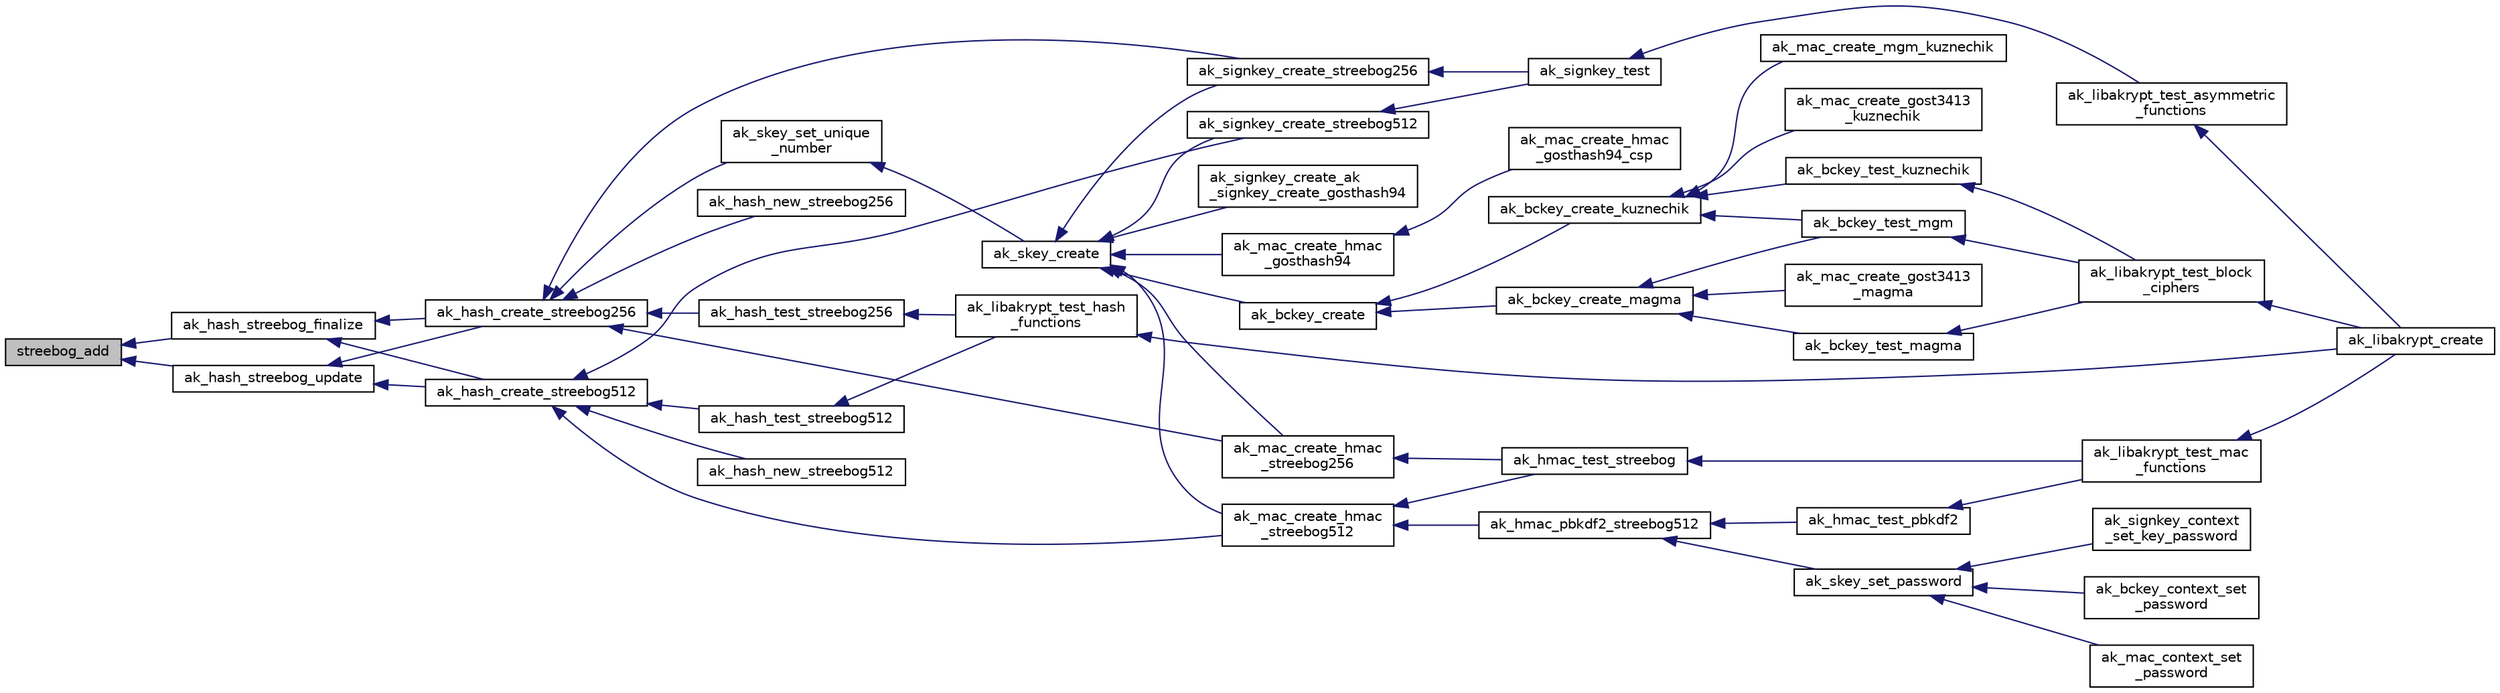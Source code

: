 digraph "streebog_add"
{
  edge [fontname="Helvetica",fontsize="10",labelfontname="Helvetica",labelfontsize="10"];
  node [fontname="Helvetica",fontsize="10",shape=record];
  rankdir="LR";
  Node1 [label="streebog_add",height=0.2,width=0.4,color="black", fillcolor="grey75", style="filled", fontcolor="black"];
  Node1 -> Node2 [dir="back",color="midnightblue",fontsize="10",style="solid",fontname="Helvetica"];
  Node2 [label="ak_hash_streebog_update",height=0.2,width=0.4,color="black", fillcolor="white", style="filled",URL="$ak__streebog_8c.html#a58d0d786e18b5055bdeedd91387fa48c"];
  Node2 -> Node3 [dir="back",color="midnightblue",fontsize="10",style="solid",fontname="Helvetica"];
  Node3 [label="ak_hash_create_streebog256",height=0.2,width=0.4,color="black", fillcolor="white", style="filled",URL="$ak__streebog_8c.html#a8da86aee224582477a8e6fdb76e3b428",tooltip="Инициализация контекста функции бесключевого хеширования ГОСТ Р 34.11-2012 (Стрибог256). "];
  Node3 -> Node4 [dir="back",color="midnightblue",fontsize="10",style="solid",fontname="Helvetica"];
  Node4 [label="ak_hash_new_streebog256",height=0.2,width=0.4,color="black", fillcolor="white", style="filled",URL="$libakrypt_8h.html#a2c0085accdeb6a01fe58081123a6fd74",tooltip="Создание дескриптора функции хеширования ГОСТ Р 34.11-2012 (Стрибог256). "];
  Node3 -> Node5 [dir="back",color="midnightblue",fontsize="10",style="solid",fontname="Helvetica"];
  Node5 [label="ak_mac_create_hmac\l_streebog256",height=0.2,width=0.4,color="black", fillcolor="white", style="filled",URL="$ak__mac_8h.html#a7b5054dbede51842be81578073d41db4",tooltip="Инициализация ключа алгоритма выработки имитовставки hmac на основе streebog256. "];
  Node5 -> Node6 [dir="back",color="midnightblue",fontsize="10",style="solid",fontname="Helvetica"];
  Node6 [label="ak_hmac_test_streebog",height=0.2,width=0.4,color="black", fillcolor="white", style="filled",URL="$ak__mac_8h.html#ab268cd15fc2eba52baa09ea5ce34fc83",tooltip="Тестирование алгоритмов выработки имитовставки hmac с отечественными функциями хеширования. "];
  Node6 -> Node7 [dir="back",color="midnightblue",fontsize="10",style="solid",fontname="Helvetica"];
  Node7 [label="ak_libakrypt_test_mac\l_functions",height=0.2,width=0.4,color="black", fillcolor="white", style="filled",URL="$ak__libakrypt_8c.html#a84835e08912ca25d9ab280099ef0e00c",tooltip="Функция проверяет корректность реализации алгоритмов выработки имитовставки "];
  Node7 -> Node8 [dir="back",color="midnightblue",fontsize="10",style="solid",fontname="Helvetica"];
  Node8 [label="ak_libakrypt_create",height=0.2,width=0.4,color="black", fillcolor="white", style="filled",URL="$libakrypt_8h.html#a3f840f1a40839f867ba729aa1c5d67b8",tooltip="Функция инициализации и тестирования криптографических механизмов библиотеки. "];
  Node3 -> Node9 [dir="back",color="midnightblue",fontsize="10",style="solid",fontname="Helvetica"];
  Node9 [label="ak_signkey_create_streebog256",height=0.2,width=0.4,color="black", fillcolor="white", style="filled",URL="$ak__sign_8h.html#a0bc2e07b6ca4e86fb80f1ffe76a0847d",tooltip="Инициализация контекста секретного ключа алгоритма ГОСТ Р 34.10-2012. "];
  Node9 -> Node10 [dir="back",color="midnightblue",fontsize="10",style="solid",fontname="Helvetica"];
  Node10 [label="ak_signkey_test",height=0.2,width=0.4,color="black", fillcolor="white", style="filled",URL="$ak__sign_8h.html#aa2df8858fc6d7214483e3c4a9e497c22",tooltip="Выполнение тестовых примеров для алгоритмов выработки и проверки электронной подписи ..."];
  Node10 -> Node11 [dir="back",color="midnightblue",fontsize="10",style="solid",fontname="Helvetica"];
  Node11 [label="ak_libakrypt_test_asymmetric\l_functions",height=0.2,width=0.4,color="black", fillcolor="white", style="filled",URL="$ak__libakrypt_8c.html#a9a4c991b0095021bdc6078c97e7be8ba",tooltip="Функция проверяет корректность реализации асимметричных криптографических алгоритмов ..."];
  Node11 -> Node8 [dir="back",color="midnightblue",fontsize="10",style="solid",fontname="Helvetica"];
  Node3 -> Node12 [dir="back",color="midnightblue",fontsize="10",style="solid",fontname="Helvetica"];
  Node12 [label="ak_skey_set_unique\l_number",height=0.2,width=0.4,color="black", fillcolor="white", style="filled",URL="$ak__skey_8h.html#ae064191abae51af6d5d1633e38b4b4b7",tooltip="Присвоение секретному ключу уникального номера. "];
  Node12 -> Node13 [dir="back",color="midnightblue",fontsize="10",style="solid",fontname="Helvetica"];
  Node13 [label="ak_skey_create",height=0.2,width=0.4,color="black", fillcolor="white", style="filled",URL="$ak__skey_8h.html#a21b0a9607173e565d71052f2bca0a1cf",tooltip="Инициализация структуры секретного ключа. "];
  Node13 -> Node14 [dir="back",color="midnightblue",fontsize="10",style="solid",fontname="Helvetica"];
  Node14 [label="ak_bckey_create",height=0.2,width=0.4,color="black", fillcolor="white", style="filled",URL="$ak__bckey_8h.html#aa0c2d1d89cf20370c0184273e91818eb",tooltip="Инициализация ключа алгоритма блочного шифрования. "];
  Node14 -> Node15 [dir="back",color="midnightblue",fontsize="10",style="solid",fontname="Helvetica"];
  Node15 [label="ak_bckey_create_kuznechik",height=0.2,width=0.4,color="black", fillcolor="white", style="filled",URL="$ak__kuznechik_8c.html#a6384132cb6670ab48ffdae3514c37abd",tooltip="Инициализация контекста секретного ключа алгоритма блочного шифрования Кузнечик. "];
  Node15 -> Node16 [dir="back",color="midnightblue",fontsize="10",style="solid",fontname="Helvetica"];
  Node16 [label="ak_mac_create_mgm_kuznechik",height=0.2,width=0.4,color="black", fillcolor="white", style="filled",URL="$ak__mac_8h.html#a3d47a5514193d406ea7ba58e5799840f",tooltip="Инициализация ключа алгоритма выработки имитовставки на основе MGM-режима с использованием блочного ш..."];
  Node15 -> Node17 [dir="back",color="midnightblue",fontsize="10",style="solid",fontname="Helvetica"];
  Node17 [label="ak_bckey_test_mgm",height=0.2,width=0.4,color="black", fillcolor="white", style="filled",URL="$ak__aead_8h.html#a6447348dcbe26bf5823c1493d761816f",tooltip="Тестирование корректной работы режима блочного шифрования с одновременной выработкой имитовставки..."];
  Node17 -> Node18 [dir="back",color="midnightblue",fontsize="10",style="solid",fontname="Helvetica"];
  Node18 [label="ak_libakrypt_test_block\l_ciphers",height=0.2,width=0.4,color="black", fillcolor="white", style="filled",URL="$ak__libakrypt_8c.html#abf5c8b06ef1f02d3311cebe8625fa68d",tooltip="Функция проверяет корректность реализации блочных шифрова и режимов их использования. "];
  Node18 -> Node8 [dir="back",color="midnightblue",fontsize="10",style="solid",fontname="Helvetica"];
  Node15 -> Node19 [dir="back",color="midnightblue",fontsize="10",style="solid",fontname="Helvetica"];
  Node19 [label="ak_mac_create_gost3413\l_kuznechik",height=0.2,width=0.4,color="black", fillcolor="white", style="filled",URL="$ak__mac_8h.html#aad78115a37c113c5466cae794caca1dd",tooltip="Инициализация ключа алгоритма выработки имитовставки ГОСТ Р 34.13-2015 с использованием блочного шифр..."];
  Node15 -> Node20 [dir="back",color="midnightblue",fontsize="10",style="solid",fontname="Helvetica"];
  Node20 [label="ak_bckey_test_kuznechik",height=0.2,width=0.4,color="black", fillcolor="white", style="filled",URL="$ak__kuznechik_8c.html#a9df2b7d49f780e2276dcd2636f8a2378",tooltip="Тестирование корректной работы алгоритма блочного шифрования Кузнечик. "];
  Node20 -> Node18 [dir="back",color="midnightblue",fontsize="10",style="solid",fontname="Helvetica"];
  Node14 -> Node21 [dir="back",color="midnightblue",fontsize="10",style="solid",fontname="Helvetica"];
  Node21 [label="ak_bckey_create_magma",height=0.2,width=0.4,color="black", fillcolor="white", style="filled",URL="$ak__magma_8c.html#a465f319be97a8d65a1892a55771b5621",tooltip="Инициализация контекста секретного ключа алгоритма блочного шифрования Магма. "];
  Node21 -> Node17 [dir="back",color="midnightblue",fontsize="10",style="solid",fontname="Helvetica"];
  Node21 -> Node22 [dir="back",color="midnightblue",fontsize="10",style="solid",fontname="Helvetica"];
  Node22 [label="ak_mac_create_gost3413\l_magma",height=0.2,width=0.4,color="black", fillcolor="white", style="filled",URL="$ak__mac_8h.html#aac8cd9a2afde99720a5262c988d8d07c",tooltip="Инициализация ключа алгоритма выработки имитовставки ГОСТ Р 34.13-2015 с использованием блочного шифр..."];
  Node21 -> Node23 [dir="back",color="midnightblue",fontsize="10",style="solid",fontname="Helvetica"];
  Node23 [label="ak_bckey_test_magma",height=0.2,width=0.4,color="black", fillcolor="white", style="filled",URL="$ak__magma_8c.html#a3383cdf45668361958960d79d30cc644",tooltip="Тестирование корректной работы алгоритма блочного шифрования Магма. "];
  Node23 -> Node18 [dir="back",color="midnightblue",fontsize="10",style="solid",fontname="Helvetica"];
  Node13 -> Node5 [dir="back",color="midnightblue",fontsize="10",style="solid",fontname="Helvetica"];
  Node13 -> Node24 [dir="back",color="midnightblue",fontsize="10",style="solid",fontname="Helvetica"];
  Node24 [label="ak_mac_create_hmac\l_streebog512",height=0.2,width=0.4,color="black", fillcolor="white", style="filled",URL="$ak__mac_8h.html#a1290048393b76c51d42dce8eac709d70",tooltip="Инициализация ключа алгоритма выработки имитовставки hmac на основе streebog512. "];
  Node24 -> Node25 [dir="back",color="midnightblue",fontsize="10",style="solid",fontname="Helvetica"];
  Node25 [label="ak_hmac_pbkdf2_streebog512",height=0.2,width=0.4,color="black", fillcolor="white", style="filled",URL="$ak__mac_8h.html#a3620123e05a306ef7b6082fb9d26addb",tooltip="Развертка ключевого вектора из пароля (согласно Р 50.1.111-2016, раздел 4) "];
  Node25 -> Node26 [dir="back",color="midnightblue",fontsize="10",style="solid",fontname="Helvetica"];
  Node26 [label="ak_hmac_test_pbkdf2",height=0.2,width=0.4,color="black", fillcolor="white", style="filled",URL="$ak__mac_8h.html#afd16a5884331c3223c9f9cb0b61c8a4f",tooltip="Тестирование алгоритма PBKDF2, регламентируемого Р 50.1.113-2016. "];
  Node26 -> Node7 [dir="back",color="midnightblue",fontsize="10",style="solid",fontname="Helvetica"];
  Node25 -> Node27 [dir="back",color="midnightblue",fontsize="10",style="solid",fontname="Helvetica"];
  Node27 [label="ak_skey_set_password",height=0.2,width=0.4,color="black", fillcolor="white", style="filled",URL="$ak__skey_8h.html#a85f95aca3e0442a1a739610b8770ae1a",tooltip="Присвоение секретному ключу значения, выработанного из пароля "];
  Node27 -> Node28 [dir="back",color="midnightblue",fontsize="10",style="solid",fontname="Helvetica"];
  Node28 [label="ak_bckey_context_set\l_password",height=0.2,width=0.4,color="black", fillcolor="white", style="filled",URL="$ak__bckey_8h.html#a83be28c0c80a77b874d8559c497ee413",tooltip="Присвоение контексту ключа алгоритма блочного шифрования значения, выработанного из пароля..."];
  Node27 -> Node29 [dir="back",color="midnightblue",fontsize="10",style="solid",fontname="Helvetica"];
  Node29 [label="ak_mac_context_set\l_password",height=0.2,width=0.4,color="black", fillcolor="white", style="filled",URL="$ak__mac_8h.html#aaa8bd2ebae847aba4941f1fe603c56c7",tooltip="Присвоение контексту ключа алгоритма выработки имитовставки значения, выработанного из пароля..."];
  Node27 -> Node30 [dir="back",color="midnightblue",fontsize="10",style="solid",fontname="Helvetica"];
  Node30 [label="ak_signkey_context\l_set_key_password",height=0.2,width=0.4,color="black", fillcolor="white", style="filled",URL="$ak__sign_8h.html#a07524ceb4e3c3f10ab791317462a7637",tooltip="Присвоение секретному ключу электронной подписи значения, выработанного из пароля. "];
  Node24 -> Node6 [dir="back",color="midnightblue",fontsize="10",style="solid",fontname="Helvetica"];
  Node13 -> Node31 [dir="back",color="midnightblue",fontsize="10",style="solid",fontname="Helvetica"];
  Node31 [label="ak_mac_create_hmac\l_gosthash94",height=0.2,width=0.4,color="black", fillcolor="white", style="filled",URL="$ak__mac_8h.html#a9fcc5ec7353b4083c710df81a1b84b9d",tooltip="Инициализация ключа алгоритма выработки имитовставки hmac на основе gosthash94. "];
  Node31 -> Node32 [dir="back",color="midnightblue",fontsize="10",style="solid",fontname="Helvetica"];
  Node32 [label="ak_mac_create_hmac\l_gosthash94_csp",height=0.2,width=0.4,color="black", fillcolor="white", style="filled",URL="$ak__mac_8h.html#a27be4dbff70e4546d5e0d4b62bd322c4",tooltip="Инициализация ключа алгоритма выработки имитовставки hmac на основе gosthash94 с таблицами из RFC 435..."];
  Node13 -> Node9 [dir="back",color="midnightblue",fontsize="10",style="solid",fontname="Helvetica"];
  Node13 -> Node33 [dir="back",color="midnightblue",fontsize="10",style="solid",fontname="Helvetica"];
  Node33 [label="ak_signkey_create_streebog512",height=0.2,width=0.4,color="black", fillcolor="white", style="filled",URL="$ak__sign_8h.html#a8392beef9b3823ee6e61999cb47eb3fe",tooltip="Инициализация контекста секретного ключа алгоритма ГОСТ Р 34.10-2012. "];
  Node33 -> Node10 [dir="back",color="midnightblue",fontsize="10",style="solid",fontname="Helvetica"];
  Node13 -> Node34 [dir="back",color="midnightblue",fontsize="10",style="solid",fontname="Helvetica"];
  Node34 [label="ak_signkey_create_ak\l_signkey_create_gosthash94",height=0.2,width=0.4,color="black", fillcolor="white", style="filled",URL="$ak__sign_8c.html#ab41c7a5de3fd53204024124911c6bcb3"];
  Node3 -> Node35 [dir="back",color="midnightblue",fontsize="10",style="solid",fontname="Helvetica"];
  Node35 [label="ak_hash_test_streebog256",height=0.2,width=0.4,color="black", fillcolor="white", style="filled",URL="$ak__streebog_8c.html#ad983bee196e058428a1c10f88e7c3cc5",tooltip="Проверка корректной работы функции хеширования Стрибог-256. "];
  Node35 -> Node36 [dir="back",color="midnightblue",fontsize="10",style="solid",fontname="Helvetica"];
  Node36 [label="ak_libakrypt_test_hash\l_functions",height=0.2,width=0.4,color="black", fillcolor="white", style="filled",URL="$ak__libakrypt_8c.html#ab12e34c59af186f76114be6aa91a3a54",tooltip="Функция проверяет корректность реализации алгоритмов хеширования "];
  Node36 -> Node8 [dir="back",color="midnightblue",fontsize="10",style="solid",fontname="Helvetica"];
  Node2 -> Node37 [dir="back",color="midnightblue",fontsize="10",style="solid",fontname="Helvetica"];
  Node37 [label="ak_hash_create_streebog512",height=0.2,width=0.4,color="black", fillcolor="white", style="filled",URL="$ak__streebog_8c.html#a4bcaacf784b5885db42c1efe07151baa",tooltip="Инициализация контекста функции бесключевого хеширования ГОСТ Р 34.11-2012 (Стрибог512). "];
  Node37 -> Node38 [dir="back",color="midnightblue",fontsize="10",style="solid",fontname="Helvetica"];
  Node38 [label="ak_hash_new_streebog512",height=0.2,width=0.4,color="black", fillcolor="white", style="filled",URL="$libakrypt_8h.html#a40107ef7579f4d9b77b2cf13ea3e1da2",tooltip="Создание дескриптора функции хеширования ГОСТ Р 34.11-2012 (Стрибог512). "];
  Node37 -> Node24 [dir="back",color="midnightblue",fontsize="10",style="solid",fontname="Helvetica"];
  Node37 -> Node33 [dir="back",color="midnightblue",fontsize="10",style="solid",fontname="Helvetica"];
  Node37 -> Node39 [dir="back",color="midnightblue",fontsize="10",style="solid",fontname="Helvetica"];
  Node39 [label="ak_hash_test_streebog512",height=0.2,width=0.4,color="black", fillcolor="white", style="filled",URL="$ak__streebog_8c.html#ad5038d4e5eb380bb8b73b6b13eae6784",tooltip="Проверка корректной работы функции хеширования Стрибог-512. "];
  Node39 -> Node36 [dir="back",color="midnightblue",fontsize="10",style="solid",fontname="Helvetica"];
  Node1 -> Node40 [dir="back",color="midnightblue",fontsize="10",style="solid",fontname="Helvetica"];
  Node40 [label="ak_hash_streebog_finalize",height=0.2,width=0.4,color="black", fillcolor="white", style="filled",URL="$ak__streebog_8c.html#a268d663ae1b4436b73f48afabc091463"];
  Node40 -> Node3 [dir="back",color="midnightblue",fontsize="10",style="solid",fontname="Helvetica"];
  Node40 -> Node37 [dir="back",color="midnightblue",fontsize="10",style="solid",fontname="Helvetica"];
}

